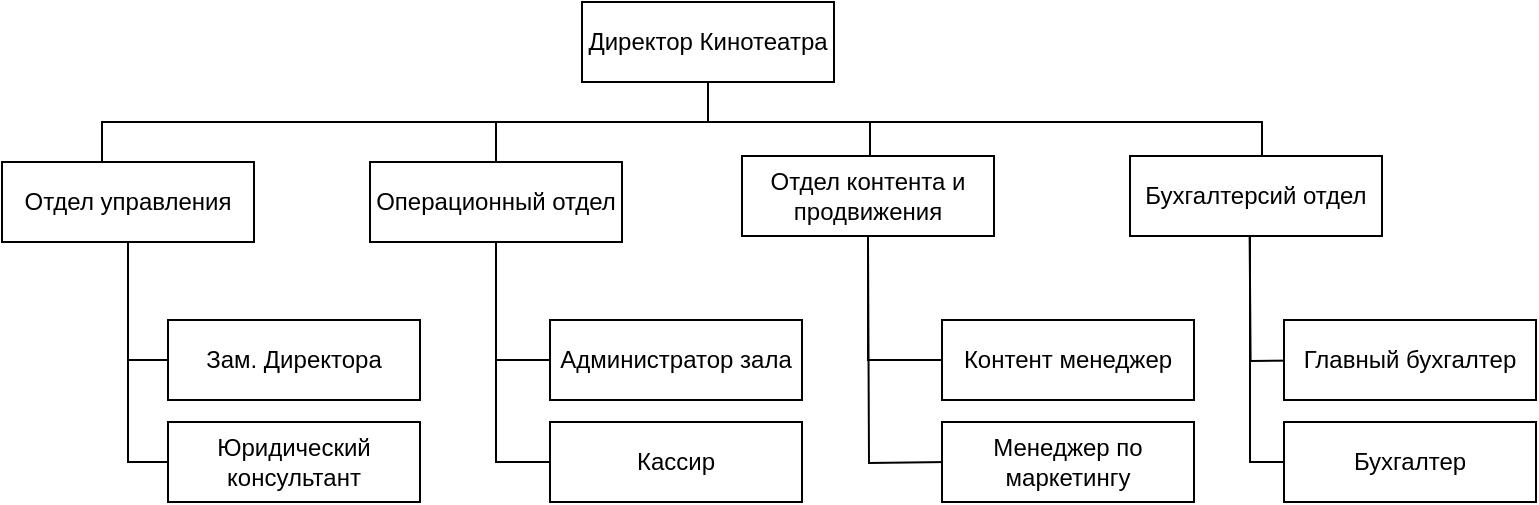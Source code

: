 <mxfile version="24.4.6" type="github">
  <diagram name="Страница — 1" id="IhPEN0UmGV-mYzYYe4HZ">
    <mxGraphModel dx="823" dy="575" grid="1" gridSize="10" guides="1" tooltips="1" connect="1" arrows="1" fold="1" page="1" pageScale="1" pageWidth="827" pageHeight="1169" math="0" shadow="0">
      <root>
        <mxCell id="0" />
        <mxCell id="1" parent="0" />
        <mxCell id="ZNtM2zuXFyINoETceT2_-11" value="" style="edgeStyle=orthogonalEdgeStyle;rounded=0;orthogonalLoop=1;jettySize=auto;html=1;strokeColor=default;curved=0;endArrow=none;endFill=0;" edge="1" parent="1" source="ZNtM2zuXFyINoETceT2_-1" target="ZNtM2zuXFyINoETceT2_-9">
          <mxGeometry relative="1" as="geometry" />
        </mxCell>
        <mxCell id="ZNtM2zuXFyINoETceT2_-1" value="Директор Кинотеатра" style="rounded=0;whiteSpace=wrap;html=1;" vertex="1" parent="1">
          <mxGeometry x="320" y="20" width="126" height="40" as="geometry" />
        </mxCell>
        <mxCell id="ZNtM2zuXFyINoETceT2_-14" value="" style="edgeStyle=orthogonalEdgeStyle;rounded=0;orthogonalLoop=1;jettySize=auto;html=1;endArrow=none;endFill=0;" edge="1" parent="1">
          <mxGeometry relative="1" as="geometry">
            <mxPoint x="136" y="100" as="sourcePoint" />
            <mxPoint x="383" y="60" as="targetPoint" />
            <Array as="points">
              <mxPoint x="80" y="100" />
              <mxPoint x="80" y="80" />
              <mxPoint x="383" y="80" />
            </Array>
          </mxGeometry>
        </mxCell>
        <mxCell id="ZNtM2zuXFyINoETceT2_-20" value="" style="edgeStyle=orthogonalEdgeStyle;rounded=0;orthogonalLoop=1;jettySize=auto;html=1;entryX=0;entryY=0.5;entryDx=0;entryDy=0;endArrow=none;endFill=0;" edge="1" parent="1" source="ZNtM2zuXFyINoETceT2_-2" target="ZNtM2zuXFyINoETceT2_-19">
          <mxGeometry relative="1" as="geometry" />
        </mxCell>
        <mxCell id="ZNtM2zuXFyINoETceT2_-2" value="Отдел управления" style="rounded=0;whiteSpace=wrap;html=1;" vertex="1" parent="1">
          <mxGeometry x="30" y="100" width="126" height="40" as="geometry" />
        </mxCell>
        <mxCell id="ZNtM2zuXFyINoETceT2_-28" value="" style="edgeStyle=orthogonalEdgeStyle;rounded=0;orthogonalLoop=1;jettySize=auto;html=1;endArrow=none;endFill=0;" edge="1" parent="1">
          <mxGeometry relative="1" as="geometry">
            <mxPoint x="699" y="97" as="sourcePoint" />
            <mxPoint x="382" y="60" as="targetPoint" />
            <Array as="points">
              <mxPoint x="660" y="97" />
              <mxPoint x="660" y="80" />
              <mxPoint x="383" y="80" />
              <mxPoint x="383" y="60" />
            </Array>
          </mxGeometry>
        </mxCell>
        <mxCell id="ZNtM2zuXFyINoETceT2_-3" value="Бухгалтерcий отдел" style="rounded=0;whiteSpace=wrap;html=1;" vertex="1" parent="1">
          <mxGeometry x="594" y="97" width="126" height="40" as="geometry" />
        </mxCell>
        <mxCell id="ZNtM2zuXFyINoETceT2_-18" value="" style="edgeStyle=orthogonalEdgeStyle;rounded=0;orthogonalLoop=1;jettySize=auto;html=1;entryX=0.5;entryY=1;entryDx=0;entryDy=0;endArrow=none;endFill=0;" edge="1" parent="1">
          <mxGeometry relative="1" as="geometry">
            <mxPoint x="322" y="250" as="sourcePoint" />
            <mxPoint x="295.0" y="140" as="targetPoint" />
            <Array as="points">
              <mxPoint x="277" y="250" />
            </Array>
          </mxGeometry>
        </mxCell>
        <mxCell id="ZNtM2zuXFyINoETceT2_-4" value="Кассир" style="rounded=0;whiteSpace=wrap;html=1;" vertex="1" parent="1">
          <mxGeometry x="304" y="230" width="126" height="40" as="geometry" />
        </mxCell>
        <mxCell id="ZNtM2zuXFyINoETceT2_-5" value="Администратор зала" style="rounded=0;whiteSpace=wrap;html=1;" vertex="1" parent="1">
          <mxGeometry x="304" y="179" width="126" height="40" as="geometry" />
        </mxCell>
        <mxCell id="ZNtM2zuXFyINoETceT2_-26" value="" style="edgeStyle=orthogonalEdgeStyle;rounded=0;orthogonalLoop=1;jettySize=auto;html=1;endArrow=none;endFill=0;" edge="1" parent="1">
          <mxGeometry relative="1" as="geometry">
            <mxPoint x="503" y="250" as="sourcePoint" />
            <mxPoint x="463" y="140" as="targetPoint" />
          </mxGeometry>
        </mxCell>
        <mxCell id="ZNtM2zuXFyINoETceT2_-7" value="Менеджер по маркетингу" style="rounded=0;whiteSpace=wrap;html=1;" vertex="1" parent="1">
          <mxGeometry x="500" y="230" width="126" height="40" as="geometry" />
        </mxCell>
        <mxCell id="ZNtM2zuXFyINoETceT2_-8" value="Контент менеджер" style="rounded=0;whiteSpace=wrap;html=1;" vertex="1" parent="1">
          <mxGeometry x="500" y="179" width="126" height="40" as="geometry" />
        </mxCell>
        <mxCell id="ZNtM2zuXFyINoETceT2_-12" value="" style="edgeStyle=orthogonalEdgeStyle;rounded=0;orthogonalLoop=1;jettySize=auto;html=1;endArrow=none;endFill=0;entryX=0;entryY=0.5;entryDx=0;entryDy=0;" edge="1" parent="1" source="ZNtM2zuXFyINoETceT2_-9" target="ZNtM2zuXFyINoETceT2_-5">
          <mxGeometry relative="1" as="geometry" />
        </mxCell>
        <mxCell id="ZNtM2zuXFyINoETceT2_-9" value="Операционный отдел" style="rounded=0;whiteSpace=wrap;html=1;" vertex="1" parent="1">
          <mxGeometry x="214" y="100" width="126" height="40" as="geometry" />
        </mxCell>
        <mxCell id="ZNtM2zuXFyINoETceT2_-19" value="Зам. Директора" style="rounded=0;whiteSpace=wrap;html=1;" vertex="1" parent="1">
          <mxGeometry x="113" y="179" width="126" height="40" as="geometry" />
        </mxCell>
        <mxCell id="ZNtM2zuXFyINoETceT2_-23" value="" style="edgeStyle=orthogonalEdgeStyle;rounded=0;orthogonalLoop=1;jettySize=auto;html=1;endArrow=none;endFill=0;entryX=0.5;entryY=1;entryDx=0;entryDy=0;" edge="1" parent="1">
          <mxGeometry relative="1" as="geometry">
            <mxPoint x="464" y="97" as="sourcePoint" />
            <mxPoint x="384" y="60" as="targetPoint" />
            <Array as="points">
              <mxPoint x="464" y="80" />
              <mxPoint x="383" y="80" />
              <mxPoint x="383" y="60" />
            </Array>
          </mxGeometry>
        </mxCell>
        <mxCell id="ZNtM2zuXFyINoETceT2_-24" value="" style="edgeStyle=orthogonalEdgeStyle;rounded=0;orthogonalLoop=1;jettySize=auto;html=1;entryX=0;entryY=0.5;entryDx=0;entryDy=0;endArrow=none;endFill=0;" edge="1" parent="1" source="ZNtM2zuXFyINoETceT2_-21" target="ZNtM2zuXFyINoETceT2_-8">
          <mxGeometry relative="1" as="geometry" />
        </mxCell>
        <mxCell id="ZNtM2zuXFyINoETceT2_-21" value="Отдел контента и продвижения" style="rounded=0;whiteSpace=wrap;html=1;" vertex="1" parent="1">
          <mxGeometry x="400" y="97" width="126" height="40" as="geometry" />
        </mxCell>
        <mxCell id="ZNtM2zuXFyINoETceT2_-32" value="" style="edgeStyle=orthogonalEdgeStyle;rounded=0;orthogonalLoop=1;jettySize=auto;html=1;entryX=0.5;entryY=1;entryDx=0;entryDy=0;endArrow=none;endFill=0;" edge="1" parent="1" source="ZNtM2zuXFyINoETceT2_-27" target="ZNtM2zuXFyINoETceT2_-2">
          <mxGeometry relative="1" as="geometry">
            <mxPoint x="30" y="250" as="targetPoint" />
            <Array as="points">
              <mxPoint x="93" y="250" />
            </Array>
          </mxGeometry>
        </mxCell>
        <mxCell id="ZNtM2zuXFyINoETceT2_-27" value="Юридический консультант" style="rounded=0;whiteSpace=wrap;html=1;" vertex="1" parent="1">
          <mxGeometry x="113" y="230" width="126" height="40" as="geometry" />
        </mxCell>
        <mxCell id="ZNtM2zuXFyINoETceT2_-30" value="" style="edgeStyle=orthogonalEdgeStyle;rounded=0;orthogonalLoop=1;jettySize=auto;html=1;entryX=0.443;entryY=0.994;entryDx=0;entryDy=0;entryPerimeter=0;exitX=0;exitY=0.5;exitDx=0;exitDy=0;endArrow=none;endFill=0;" edge="1" parent="1">
          <mxGeometry relative="1" as="geometry">
            <mxPoint x="714" y="199" as="sourcePoint" />
            <mxPoint x="653.818" y="136.76" as="targetPoint" />
          </mxGeometry>
        </mxCell>
        <mxCell id="ZNtM2zuXFyINoETceT2_-29" value="Главный бухгалтер" style="rounded=0;whiteSpace=wrap;html=1;" vertex="1" parent="1">
          <mxGeometry x="671" y="179" width="126" height="40" as="geometry" />
        </mxCell>
        <mxCell id="ZNtM2zuXFyINoETceT2_-34" value="" style="edgeStyle=orthogonalEdgeStyle;rounded=0;orthogonalLoop=1;jettySize=auto;html=1;entryX=0.5;entryY=1;entryDx=0;entryDy=0;endArrow=none;endFill=0;" edge="1" parent="1">
          <mxGeometry relative="1" as="geometry">
            <mxPoint x="675" y="250.019" as="sourcePoint" />
            <mxPoint x="661" y="137" as="targetPoint" />
            <Array as="points">
              <mxPoint x="654" y="250" />
              <mxPoint x="654" y="137" />
            </Array>
          </mxGeometry>
        </mxCell>
        <mxCell id="ZNtM2zuXFyINoETceT2_-33" value="Бухгалтер" style="rounded=0;whiteSpace=wrap;html=1;" vertex="1" parent="1">
          <mxGeometry x="671" y="230" width="126" height="40" as="geometry" />
        </mxCell>
      </root>
    </mxGraphModel>
  </diagram>
</mxfile>
